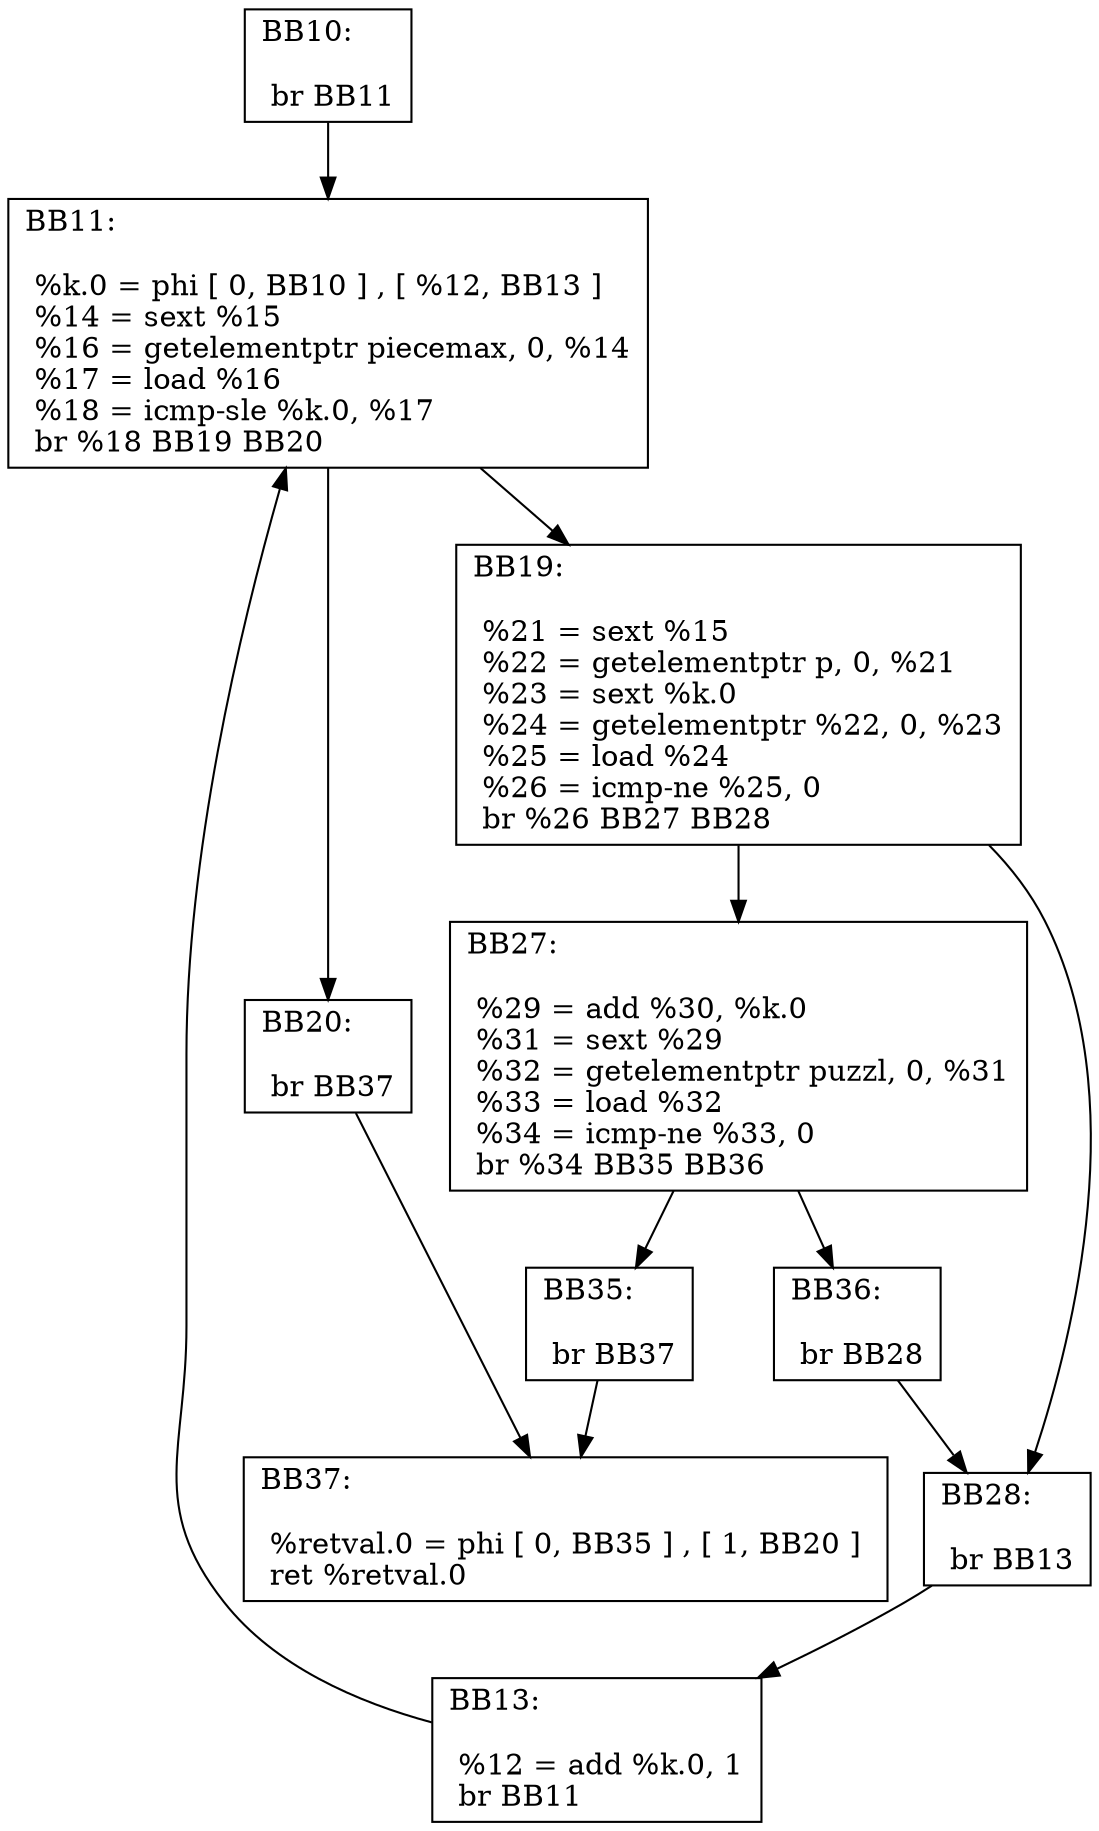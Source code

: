 digraph "CFG for 'Fit' function" {
BB10 [shape=record,
    label="{BB10:\l\l
             br BB11\l
             }"];
BB10 -> BB11
BB11 [shape=record,
    label="{BB11:\l\l
             %k.0 = phi [ 0, BB10 ] , [ %12, BB13 ] \l
             %14 = sext %15\l
             %16 = getelementptr piecemax, 0, %14\l
             %17 = load %16\l
             %18 = icmp-sle %k.0, %17\l
             br %18 BB19 BB20\l
             }"];
BB11 -> BB19
BB11 -> BB20
BB19 [shape=record,
    label="{BB19:\l\l
             %21 = sext %15\l
             %22 = getelementptr p, 0, %21\l
             %23 = sext %k.0\l
             %24 = getelementptr %22, 0, %23\l
             %25 = load %24\l
             %26 = icmp-ne %25, 0\l
             br %26 BB27 BB28\l
             }"];
BB19 -> BB27
BB19 -> BB28
BB27 [shape=record,
    label="{BB27:\l\l
             %29 = add %30, %k.0\l
             %31 = sext %29\l
             %32 = getelementptr puzzl, 0, %31\l
             %33 = load %32\l
             %34 = icmp-ne %33, 0\l
             br %34 BB35 BB36\l
             }"];
BB27 -> BB35
BB27 -> BB36
BB35 [shape=record,
    label="{BB35:\l\l
             br BB37\l
             }"];
BB35 -> BB37
BB36 [shape=record,
    label="{BB36:\l\l
             br BB28\l
             }"];
BB36 -> BB28
BB28 [shape=record,
    label="{BB28:\l\l
             br BB13\l
             }"];
BB28 -> BB13
BB13 [shape=record,
    label="{BB13:\l\l
             %12 = add %k.0, 1\l
             br BB11\l
             }"];
BB13 -> BB11
BB20 [shape=record,
    label="{BB20:\l\l
             br BB37\l
             }"];
BB20 -> BB37
BB37 [shape=record,
    label="{BB37:\l\l
             %retval.0 = phi [ 0, BB35 ] , [ 1, BB20 ] \l
             ret %retval.0\l
             }"];
}